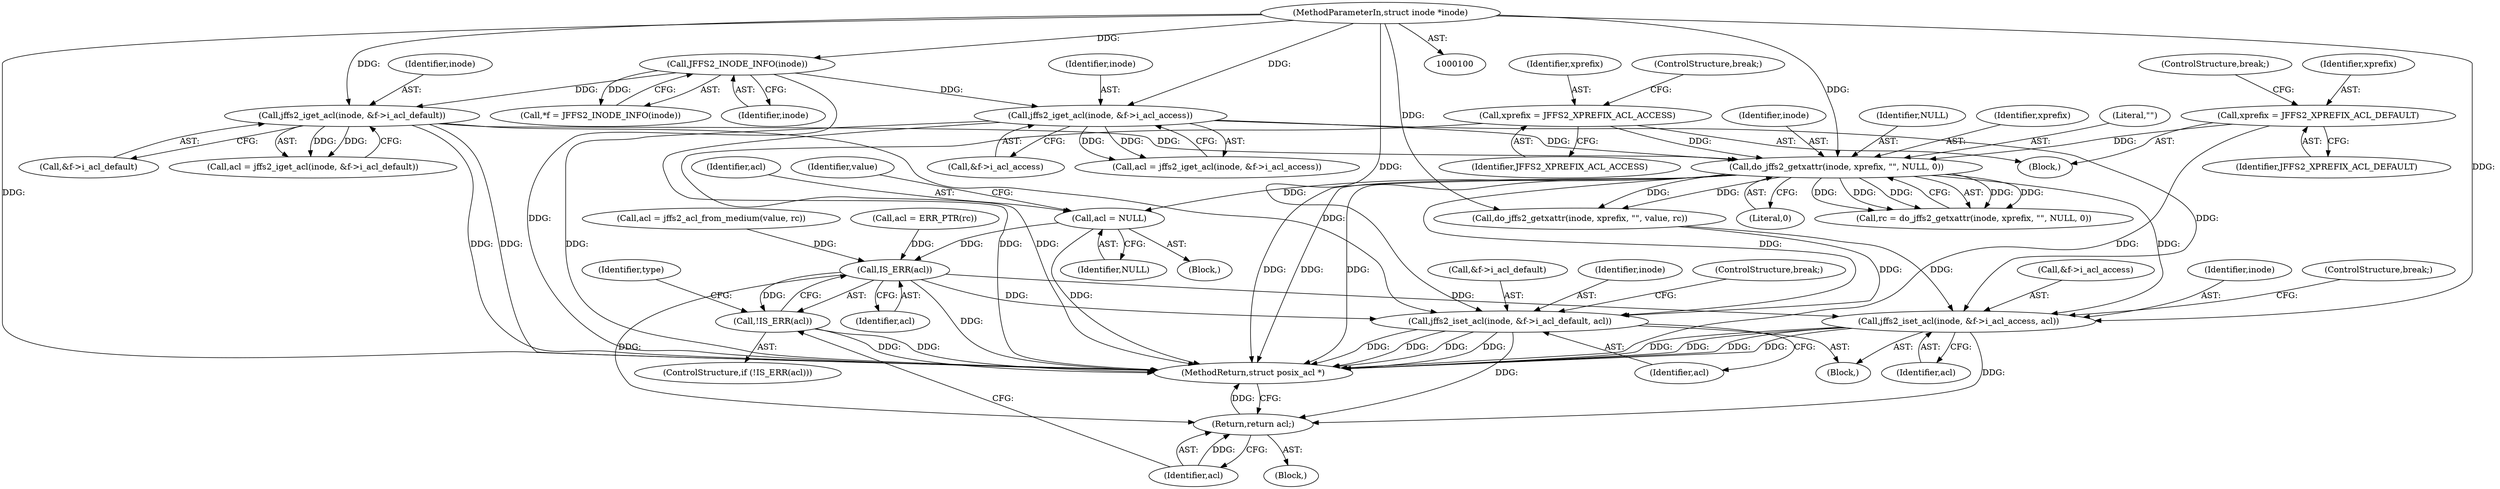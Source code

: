 digraph "0_infradead_9ed437c50d89eabae763dd422579f73fdebf288d@pointer" {
"1000217" [label="(Call,acl = NULL)"];
"1000164" [label="(Call,do_jffs2_getxattr(inode, xprefix, \"\", NULL, 0))"];
"1000141" [label="(Call,jffs2_iget_acl(inode, &f->i_acl_default))"];
"1000107" [label="(Call,JFFS2_INODE_INFO(inode))"];
"1000101" [label="(MethodParameterIn,struct inode *inode)"];
"1000122" [label="(Call,jffs2_iget_acl(inode, &f->i_acl_access))"];
"1000153" [label="(Call,xprefix = JFFS2_XPREFIX_ACL_DEFAULT)"];
"1000134" [label="(Call,xprefix = JFFS2_XPREFIX_ACL_ACCESS)"];
"1000232" [label="(Call,IS_ERR(acl))"];
"1000231" [label="(Call,!IS_ERR(acl))"];
"1000239" [label="(Call,jffs2_iset_acl(inode, &f->i_acl_access, acl))"];
"1000256" [label="(Return,return acl;)"];
"1000248" [label="(Call,jffs2_iset_acl(inode, &f->i_acl_default, acl))"];
"1000227" [label="(Identifier,value)"];
"1000255" [label="(ControlStructure,break;)"];
"1000258" [label="(MethodReturn,struct posix_acl *)"];
"1000143" [label="(Call,&f->i_acl_default)"];
"1000124" [label="(Call,&f->i_acl_access)"];
"1000241" [label="(Call,&f->i_acl_access)"];
"1000239" [label="(Call,jffs2_iset_acl(inode, &f->i_acl_access, acl))"];
"1000156" [label="(ControlStructure,break;)"];
"1000254" [label="(Identifier,acl)"];
"1000137" [label="(ControlStructure,break;)"];
"1000168" [label="(Identifier,NULL)"];
"1000141" [label="(Call,jffs2_iget_acl(inode, &f->i_acl_default))"];
"1000218" [label="(Identifier,acl)"];
"1000200" [label="(Call,acl = jffs2_acl_from_medium(value, rc))"];
"1000134" [label="(Call,xprefix = JFFS2_XPREFIX_ACL_ACCESS)"];
"1000118" [label="(Block,)"];
"1000123" [label="(Identifier,inode)"];
"1000155" [label="(Identifier,JFFS2_XPREFIX_ACL_DEFAULT)"];
"1000166" [label="(Identifier,xprefix)"];
"1000164" [label="(Call,do_jffs2_getxattr(inode, xprefix, \"\", NULL, 0))"];
"1000230" [label="(ControlStructure,if (!IS_ERR(acl)))"];
"1000257" [label="(Identifier,acl)"];
"1000142" [label="(Identifier,inode)"];
"1000120" [label="(Call,acl = jffs2_iget_acl(inode, &f->i_acl_access))"];
"1000105" [label="(Call,*f = JFFS2_INODE_INFO(inode))"];
"1000162" [label="(Call,rc = do_jffs2_getxattr(inode, xprefix, \"\", NULL, 0))"];
"1000219" [label="(Identifier,NULL)"];
"1000256" [label="(Return,return acl;)"];
"1000240" [label="(Identifier,inode)"];
"1000217" [label="(Call,acl = NULL)"];
"1000250" [label="(Call,&f->i_acl_default)"];
"1000108" [label="(Identifier,inode)"];
"1000248" [label="(Call,jffs2_iset_acl(inode, &f->i_acl_default, acl))"];
"1000236" [label="(Identifier,type)"];
"1000189" [label="(Call,do_jffs2_getxattr(inode, xprefix, \"\", value, rc))"];
"1000249" [label="(Identifier,inode)"];
"1000233" [label="(Identifier,acl)"];
"1000107" [label="(Call,JFFS2_INODE_INFO(inode))"];
"1000135" [label="(Identifier,xprefix)"];
"1000103" [label="(Block,)"];
"1000101" [label="(MethodParameterIn,struct inode *inode)"];
"1000139" [label="(Call,acl = jffs2_iget_acl(inode, &f->i_acl_default))"];
"1000231" [label="(Call,!IS_ERR(acl))"];
"1000245" [label="(Identifier,acl)"];
"1000237" [label="(Block,)"];
"1000153" [label="(Call,xprefix = JFFS2_XPREFIX_ACL_DEFAULT)"];
"1000232" [label="(Call,IS_ERR(acl))"];
"1000154" [label="(Identifier,xprefix)"];
"1000122" [label="(Call,jffs2_iget_acl(inode, &f->i_acl_access))"];
"1000216" [label="(Block,)"];
"1000246" [label="(ControlStructure,break;)"];
"1000222" [label="(Call,acl = ERR_PTR(rc))"];
"1000167" [label="(Literal,\"\")"];
"1000169" [label="(Literal,0)"];
"1000165" [label="(Identifier,inode)"];
"1000136" [label="(Identifier,JFFS2_XPREFIX_ACL_ACCESS)"];
"1000217" -> "1000216"  [label="AST: "];
"1000217" -> "1000219"  [label="CFG: "];
"1000218" -> "1000217"  [label="AST: "];
"1000219" -> "1000217"  [label="AST: "];
"1000227" -> "1000217"  [label="CFG: "];
"1000217" -> "1000258"  [label="DDG: "];
"1000164" -> "1000217"  [label="DDG: "];
"1000217" -> "1000232"  [label="DDG: "];
"1000164" -> "1000162"  [label="AST: "];
"1000164" -> "1000169"  [label="CFG: "];
"1000165" -> "1000164"  [label="AST: "];
"1000166" -> "1000164"  [label="AST: "];
"1000167" -> "1000164"  [label="AST: "];
"1000168" -> "1000164"  [label="AST: "];
"1000169" -> "1000164"  [label="AST: "];
"1000162" -> "1000164"  [label="CFG: "];
"1000164" -> "1000258"  [label="DDG: "];
"1000164" -> "1000258"  [label="DDG: "];
"1000164" -> "1000258"  [label="DDG: "];
"1000164" -> "1000162"  [label="DDG: "];
"1000164" -> "1000162"  [label="DDG: "];
"1000164" -> "1000162"  [label="DDG: "];
"1000164" -> "1000162"  [label="DDG: "];
"1000164" -> "1000162"  [label="DDG: "];
"1000141" -> "1000164"  [label="DDG: "];
"1000122" -> "1000164"  [label="DDG: "];
"1000101" -> "1000164"  [label="DDG: "];
"1000153" -> "1000164"  [label="DDG: "];
"1000134" -> "1000164"  [label="DDG: "];
"1000164" -> "1000189"  [label="DDG: "];
"1000164" -> "1000189"  [label="DDG: "];
"1000164" -> "1000239"  [label="DDG: "];
"1000164" -> "1000248"  [label="DDG: "];
"1000141" -> "1000139"  [label="AST: "];
"1000141" -> "1000143"  [label="CFG: "];
"1000142" -> "1000141"  [label="AST: "];
"1000143" -> "1000141"  [label="AST: "];
"1000139" -> "1000141"  [label="CFG: "];
"1000141" -> "1000258"  [label="DDG: "];
"1000141" -> "1000258"  [label="DDG: "];
"1000141" -> "1000139"  [label="DDG: "];
"1000141" -> "1000139"  [label="DDG: "];
"1000107" -> "1000141"  [label="DDG: "];
"1000101" -> "1000141"  [label="DDG: "];
"1000141" -> "1000248"  [label="DDG: "];
"1000107" -> "1000105"  [label="AST: "];
"1000107" -> "1000108"  [label="CFG: "];
"1000108" -> "1000107"  [label="AST: "];
"1000105" -> "1000107"  [label="CFG: "];
"1000107" -> "1000258"  [label="DDG: "];
"1000107" -> "1000105"  [label="DDG: "];
"1000101" -> "1000107"  [label="DDG: "];
"1000107" -> "1000122"  [label="DDG: "];
"1000101" -> "1000100"  [label="AST: "];
"1000101" -> "1000258"  [label="DDG: "];
"1000101" -> "1000122"  [label="DDG: "];
"1000101" -> "1000189"  [label="DDG: "];
"1000101" -> "1000239"  [label="DDG: "];
"1000101" -> "1000248"  [label="DDG: "];
"1000122" -> "1000120"  [label="AST: "];
"1000122" -> "1000124"  [label="CFG: "];
"1000123" -> "1000122"  [label="AST: "];
"1000124" -> "1000122"  [label="AST: "];
"1000120" -> "1000122"  [label="CFG: "];
"1000122" -> "1000258"  [label="DDG: "];
"1000122" -> "1000258"  [label="DDG: "];
"1000122" -> "1000120"  [label="DDG: "];
"1000122" -> "1000120"  [label="DDG: "];
"1000122" -> "1000239"  [label="DDG: "];
"1000153" -> "1000118"  [label="AST: "];
"1000153" -> "1000155"  [label="CFG: "];
"1000154" -> "1000153"  [label="AST: "];
"1000155" -> "1000153"  [label="AST: "];
"1000156" -> "1000153"  [label="CFG: "];
"1000153" -> "1000258"  [label="DDG: "];
"1000134" -> "1000118"  [label="AST: "];
"1000134" -> "1000136"  [label="CFG: "];
"1000135" -> "1000134"  [label="AST: "];
"1000136" -> "1000134"  [label="AST: "];
"1000137" -> "1000134"  [label="CFG: "];
"1000134" -> "1000258"  [label="DDG: "];
"1000232" -> "1000231"  [label="AST: "];
"1000232" -> "1000233"  [label="CFG: "];
"1000233" -> "1000232"  [label="AST: "];
"1000231" -> "1000232"  [label="CFG: "];
"1000232" -> "1000258"  [label="DDG: "];
"1000232" -> "1000231"  [label="DDG: "];
"1000200" -> "1000232"  [label="DDG: "];
"1000222" -> "1000232"  [label="DDG: "];
"1000232" -> "1000239"  [label="DDG: "];
"1000232" -> "1000248"  [label="DDG: "];
"1000232" -> "1000256"  [label="DDG: "];
"1000231" -> "1000230"  [label="AST: "];
"1000236" -> "1000231"  [label="CFG: "];
"1000257" -> "1000231"  [label="CFG: "];
"1000231" -> "1000258"  [label="DDG: "];
"1000231" -> "1000258"  [label="DDG: "];
"1000239" -> "1000237"  [label="AST: "];
"1000239" -> "1000245"  [label="CFG: "];
"1000240" -> "1000239"  [label="AST: "];
"1000241" -> "1000239"  [label="AST: "];
"1000245" -> "1000239"  [label="AST: "];
"1000246" -> "1000239"  [label="CFG: "];
"1000239" -> "1000258"  [label="DDG: "];
"1000239" -> "1000258"  [label="DDG: "];
"1000239" -> "1000258"  [label="DDG: "];
"1000239" -> "1000258"  [label="DDG: "];
"1000189" -> "1000239"  [label="DDG: "];
"1000239" -> "1000256"  [label="DDG: "];
"1000256" -> "1000103"  [label="AST: "];
"1000256" -> "1000257"  [label="CFG: "];
"1000257" -> "1000256"  [label="AST: "];
"1000258" -> "1000256"  [label="CFG: "];
"1000256" -> "1000258"  [label="DDG: "];
"1000257" -> "1000256"  [label="DDG: "];
"1000248" -> "1000256"  [label="DDG: "];
"1000248" -> "1000237"  [label="AST: "];
"1000248" -> "1000254"  [label="CFG: "];
"1000249" -> "1000248"  [label="AST: "];
"1000250" -> "1000248"  [label="AST: "];
"1000254" -> "1000248"  [label="AST: "];
"1000255" -> "1000248"  [label="CFG: "];
"1000248" -> "1000258"  [label="DDG: "];
"1000248" -> "1000258"  [label="DDG: "];
"1000248" -> "1000258"  [label="DDG: "];
"1000248" -> "1000258"  [label="DDG: "];
"1000189" -> "1000248"  [label="DDG: "];
}
